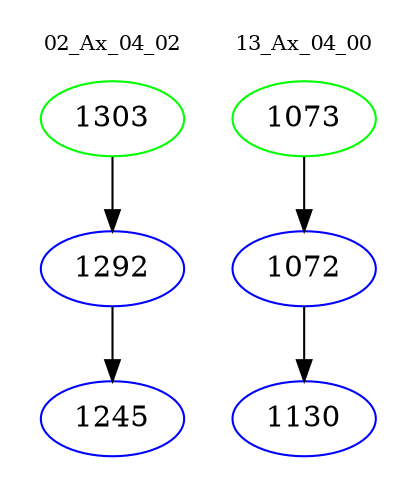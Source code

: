 digraph{
subgraph cluster_0 {
color = white
label = "02_Ax_04_02";
fontsize=10;
T0_1303 [label="1303", color="green"]
T0_1303 -> T0_1292 [color="black"]
T0_1292 [label="1292", color="blue"]
T0_1292 -> T0_1245 [color="black"]
T0_1245 [label="1245", color="blue"]
}
subgraph cluster_1 {
color = white
label = "13_Ax_04_00";
fontsize=10;
T1_1073 [label="1073", color="green"]
T1_1073 -> T1_1072 [color="black"]
T1_1072 [label="1072", color="blue"]
T1_1072 -> T1_1130 [color="black"]
T1_1130 [label="1130", color="blue"]
}
}
